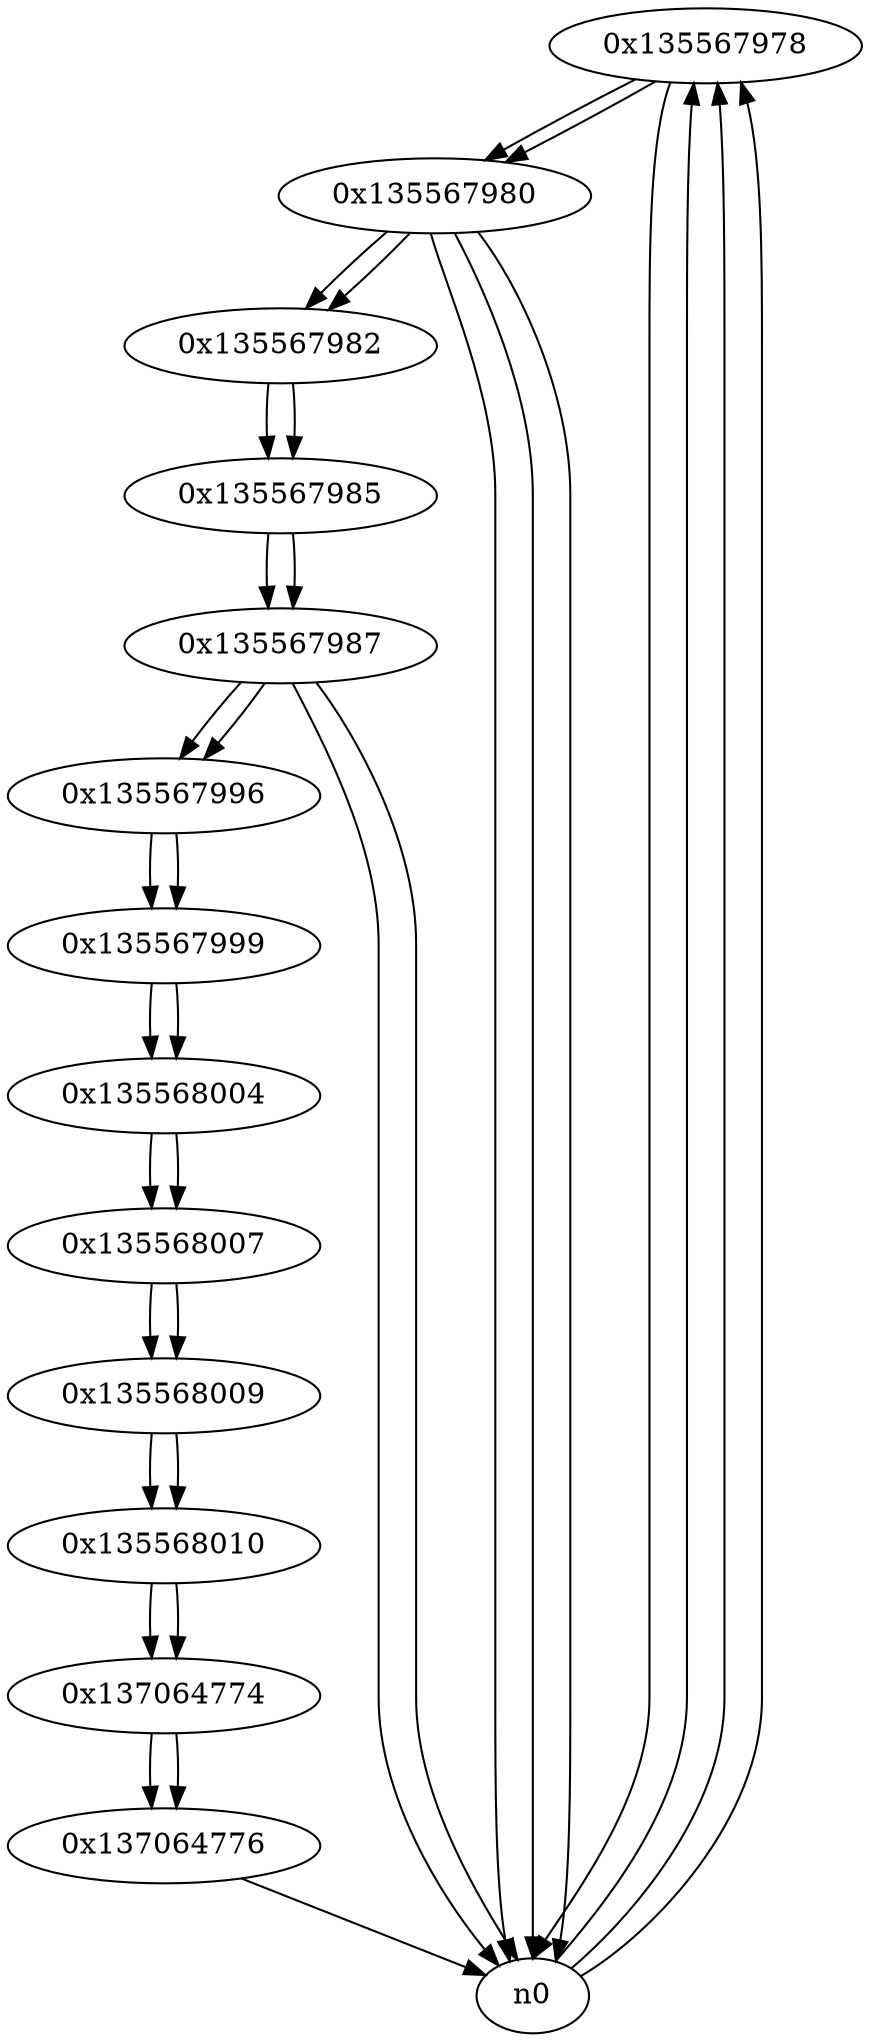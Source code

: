 digraph G{
/* nodes */
  n1 [label="0x135567978"]
  n2 [label="0x135567980"]
  n3 [label="0x135567982"]
  n4 [label="0x135567985"]
  n5 [label="0x135567987"]
  n6 [label="0x135567996"]
  n7 [label="0x135567999"]
  n8 [label="0x135568004"]
  n9 [label="0x135568007"]
  n10 [label="0x135568009"]
  n11 [label="0x135568010"]
  n12 [label="0x137064774"]
  n13 [label="0x137064776"]
/* edges */
n1 -> n2;
n1 -> n0;
n0 -> n1;
n0 -> n1;
n0 -> n1;
n2 -> n3;
n2 -> n0;
n2 -> n0;
n2 -> n0;
n1 -> n2;
n3 -> n4;
n2 -> n3;
n4 -> n5;
n3 -> n4;
n5 -> n0;
n5 -> n6;
n5 -> n0;
n4 -> n5;
n6 -> n7;
n5 -> n6;
n7 -> n8;
n6 -> n7;
n8 -> n9;
n7 -> n8;
n9 -> n10;
n8 -> n9;
n10 -> n11;
n9 -> n10;
n11 -> n12;
n10 -> n11;
n12 -> n13;
n11 -> n12;
n13 -> n0;
n12 -> n13;
}
